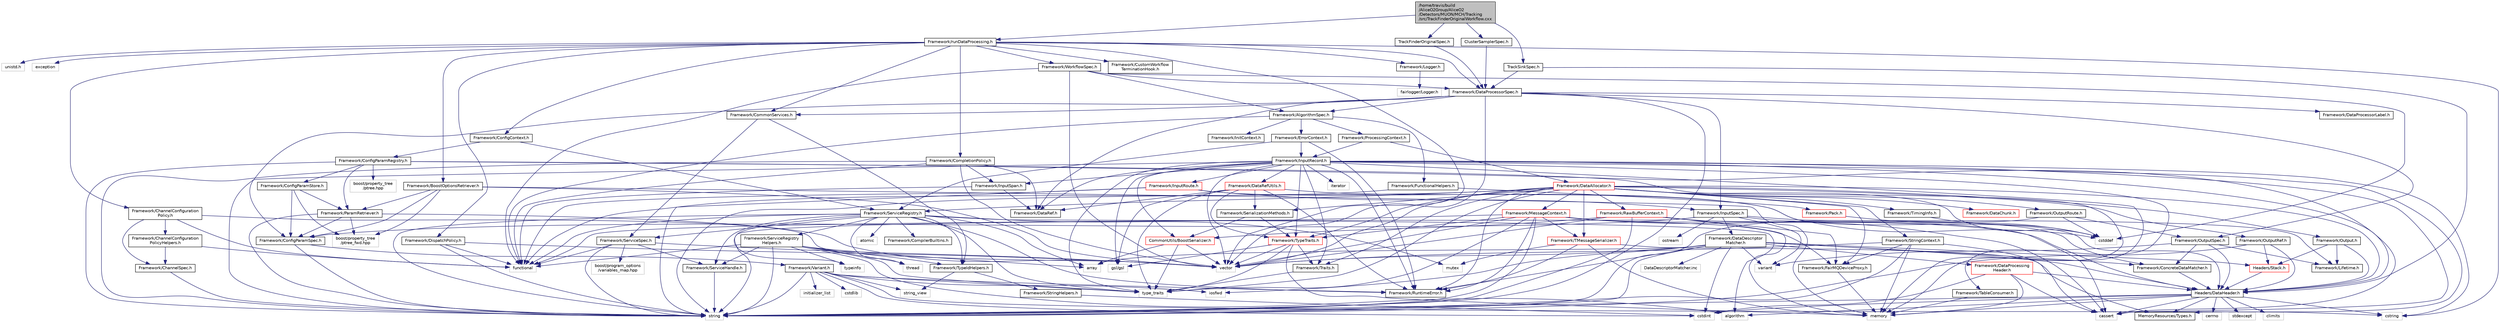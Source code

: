 digraph "/home/travis/build/AliceO2Group/AliceO2/Detectors/MUON/MCH/Tracking/src/TrackFinderOriginalWorkflow.cxx"
{
 // INTERACTIVE_SVG=YES
  bgcolor="transparent";
  edge [fontname="Helvetica",fontsize="10",labelfontname="Helvetica",labelfontsize="10"];
  node [fontname="Helvetica",fontsize="10",shape=record];
  Node0 [label="/home/travis/build\l/AliceO2Group/AliceO2\l/Detectors/MUON/MCH/Tracking\l/src/TrackFinderOriginalWorkflow.cxx",height=0.2,width=0.4,color="black", fillcolor="grey75", style="filled", fontcolor="black"];
  Node0 -> Node1 [color="midnightblue",fontsize="10",style="solid",fontname="Helvetica"];
  Node1 [label="Framework/runDataProcessing.h",height=0.2,width=0.4,color="black",URL="$db/dd0/runDataProcessing_8h.html"];
  Node1 -> Node2 [color="midnightblue",fontsize="10",style="solid",fontname="Helvetica"];
  Node2 [label="Framework/ChannelConfiguration\lPolicy.h",height=0.2,width=0.4,color="black",URL="$dd/d0f/ChannelConfigurationPolicy_8h.html"];
  Node2 -> Node3 [color="midnightblue",fontsize="10",style="solid",fontname="Helvetica"];
  Node3 [label="Framework/ChannelConfiguration\lPolicyHelpers.h",height=0.2,width=0.4,color="black",URL="$d6/d05/ChannelConfigurationPolicyHelpers_8h.html"];
  Node3 -> Node4 [color="midnightblue",fontsize="10",style="solid",fontname="Helvetica"];
  Node4 [label="Framework/ChannelSpec.h",height=0.2,width=0.4,color="black",URL="$d6/d72/ChannelSpec_8h.html"];
  Node4 -> Node5 [color="midnightblue",fontsize="10",style="solid",fontname="Helvetica"];
  Node5 [label="string",height=0.2,width=0.4,color="grey75"];
  Node3 -> Node6 [color="midnightblue",fontsize="10",style="solid",fontname="Helvetica"];
  Node6 [label="functional",height=0.2,width=0.4,color="grey75"];
  Node2 -> Node4 [color="midnightblue",fontsize="10",style="solid",fontname="Helvetica"];
  Node2 -> Node7 [color="midnightblue",fontsize="10",style="solid",fontname="Helvetica"];
  Node7 [label="vector",height=0.2,width=0.4,color="grey75"];
  Node2 -> Node6 [color="midnightblue",fontsize="10",style="solid",fontname="Helvetica"];
  Node1 -> Node8 [color="midnightblue",fontsize="10",style="solid",fontname="Helvetica"];
  Node8 [label="Framework/CompletionPolicy.h",height=0.2,width=0.4,color="black",URL="$df/dd6/CompletionPolicy_8h.html"];
  Node8 -> Node9 [color="midnightblue",fontsize="10",style="solid",fontname="Helvetica"];
  Node9 [label="Framework/DataRef.h",height=0.2,width=0.4,color="black",URL="$d5/dfb/DataRef_8h.html"];
  Node8 -> Node10 [color="midnightblue",fontsize="10",style="solid",fontname="Helvetica"];
  Node10 [label="Framework/InputSpan.h",height=0.2,width=0.4,color="black",URL="$da/d0f/InputSpan_8h.html"];
  Node10 -> Node9 [color="midnightblue",fontsize="10",style="solid",fontname="Helvetica"];
  Node10 -> Node6 [color="midnightblue",fontsize="10",style="solid",fontname="Helvetica"];
  Node8 -> Node6 [color="midnightblue",fontsize="10",style="solid",fontname="Helvetica"];
  Node8 -> Node5 [color="midnightblue",fontsize="10",style="solid",fontname="Helvetica"];
  Node8 -> Node7 [color="midnightblue",fontsize="10",style="solid",fontname="Helvetica"];
  Node1 -> Node11 [color="midnightblue",fontsize="10",style="solid",fontname="Helvetica"];
  Node11 [label="Framework/DispatchPolicy.h",height=0.2,width=0.4,color="black",URL="$da/de6/DispatchPolicy_8h.html"];
  Node11 -> Node6 [color="midnightblue",fontsize="10",style="solid",fontname="Helvetica"];
  Node11 -> Node5 [color="midnightblue",fontsize="10",style="solid",fontname="Helvetica"];
  Node11 -> Node7 [color="midnightblue",fontsize="10",style="solid",fontname="Helvetica"];
  Node1 -> Node12 [color="midnightblue",fontsize="10",style="solid",fontname="Helvetica"];
  Node12 [label="Framework/DataProcessorSpec.h",height=0.2,width=0.4,color="black",URL="$d0/df4/DataProcessorSpec_8h.html"];
  Node12 -> Node13 [color="midnightblue",fontsize="10",style="solid",fontname="Helvetica"];
  Node13 [label="Framework/AlgorithmSpec.h",height=0.2,width=0.4,color="black",URL="$d0/d14/AlgorithmSpec_8h.html"];
  Node13 -> Node14 [color="midnightblue",fontsize="10",style="solid",fontname="Helvetica"];
  Node14 [label="Framework/ProcessingContext.h",height=0.2,width=0.4,color="black",URL="$de/d6a/ProcessingContext_8h.html"];
  Node14 -> Node15 [color="midnightblue",fontsize="10",style="solid",fontname="Helvetica"];
  Node15 [label="Framework/InputRecord.h",height=0.2,width=0.4,color="black",URL="$d6/d5c/InputRecord_8h.html"];
  Node15 -> Node9 [color="midnightblue",fontsize="10",style="solid",fontname="Helvetica"];
  Node15 -> Node16 [color="midnightblue",fontsize="10",style="solid",fontname="Helvetica"];
  Node16 [label="Framework/DataRefUtils.h",height=0.2,width=0.4,color="red",URL="$d5/db8/DataRefUtils_8h.html"];
  Node16 -> Node9 [color="midnightblue",fontsize="10",style="solid",fontname="Helvetica"];
  Node16 -> Node31 [color="midnightblue",fontsize="10",style="solid",fontname="Helvetica"];
  Node31 [label="Framework/SerializationMethods.h",height=0.2,width=0.4,color="black",URL="$d1/d53/SerializationMethods_8h.html",tooltip="Type wrappers for enfording a specific serialization method. "];
  Node31 -> Node32 [color="midnightblue",fontsize="10",style="solid",fontname="Helvetica"];
  Node32 [label="Framework/TypeTraits.h",height=0.2,width=0.4,color="red",URL="$d0/d95/TypeTraits_8h.html"];
  Node32 -> Node33 [color="midnightblue",fontsize="10",style="solid",fontname="Helvetica"];
  Node33 [label="type_traits",height=0.2,width=0.4,color="grey75"];
  Node32 -> Node7 [color="midnightblue",fontsize="10",style="solid",fontname="Helvetica"];
  Node32 -> Node27 [color="midnightblue",fontsize="10",style="solid",fontname="Helvetica"];
  Node27 [label="memory",height=0.2,width=0.4,color="grey75"];
  Node32 -> Node34 [color="midnightblue",fontsize="10",style="solid",fontname="Helvetica"];
  Node34 [label="Framework/Traits.h",height=0.2,width=0.4,color="black",URL="$db/d31/Traits_8h.html"];
  Node34 -> Node33 [color="midnightblue",fontsize="10",style="solid",fontname="Helvetica"];
  Node32 -> Node37 [color="midnightblue",fontsize="10",style="solid",fontname="Helvetica"];
  Node37 [label="gsl/gsl",height=0.2,width=0.4,color="grey75"];
  Node31 -> Node38 [color="midnightblue",fontsize="10",style="solid",fontname="Helvetica"];
  Node38 [label="CommonUtils/BoostSerializer.h",height=0.2,width=0.4,color="red",URL="$d7/d91/BoostSerializer_8h.html",tooltip="Templatised boost serializer/deserializer for containers and base types. "];
  Node38 -> Node33 [color="midnightblue",fontsize="10",style="solid",fontname="Helvetica"];
  Node38 -> Node40 [color="midnightblue",fontsize="10",style="solid",fontname="Helvetica"];
  Node40 [label="array",height=0.2,width=0.4,color="grey75"];
  Node38 -> Node7 [color="midnightblue",fontsize="10",style="solid",fontname="Helvetica"];
  Node16 -> Node32 [color="midnightblue",fontsize="10",style="solid",fontname="Helvetica"];
  Node16 -> Node54 [color="midnightblue",fontsize="10",style="solid",fontname="Helvetica"];
  Node54 [label="Headers/DataHeader.h",height=0.2,width=0.4,color="black",URL="$dc/dcd/DataHeader_8h.html"];
  Node54 -> Node55 [color="midnightblue",fontsize="10",style="solid",fontname="Helvetica"];
  Node55 [label="cstdint",height=0.2,width=0.4,color="grey75"];
  Node54 -> Node27 [color="midnightblue",fontsize="10",style="solid",fontname="Helvetica"];
  Node54 -> Node56 [color="midnightblue",fontsize="10",style="solid",fontname="Helvetica"];
  Node56 [label="cassert",height=0.2,width=0.4,color="grey75"];
  Node54 -> Node57 [color="midnightblue",fontsize="10",style="solid",fontname="Helvetica"];
  Node57 [label="cstring",height=0.2,width=0.4,color="grey75"];
  Node54 -> Node58 [color="midnightblue",fontsize="10",style="solid",fontname="Helvetica"];
  Node58 [label="algorithm",height=0.2,width=0.4,color="grey75"];
  Node54 -> Node59 [color="midnightblue",fontsize="10",style="solid",fontname="Helvetica"];
  Node59 [label="stdexcept",height=0.2,width=0.4,color="grey75"];
  Node54 -> Node5 [color="midnightblue",fontsize="10",style="solid",fontname="Helvetica"];
  Node54 -> Node60 [color="midnightblue",fontsize="10",style="solid",fontname="Helvetica"];
  Node60 [label="climits",height=0.2,width=0.4,color="grey75"];
  Node54 -> Node29 [color="midnightblue",fontsize="10",style="solid",fontname="Helvetica"];
  Node29 [label="MemoryResources/Types.h",height=0.2,width=0.4,color="black",URL="$d7/df8/Types_8h.html"];
  Node54 -> Node61 [color="midnightblue",fontsize="10",style="solid",fontname="Helvetica"];
  Node61 [label="cerrno",height=0.2,width=0.4,color="grey75"];
  Node16 -> Node20 [color="midnightblue",fontsize="10",style="solid",fontname="Helvetica"];
  Node20 [label="Framework/RuntimeError.h",height=0.2,width=0.4,color="black",URL="$d1/d76/RuntimeError_8h.html"];
  Node16 -> Node37 [color="midnightblue",fontsize="10",style="solid",fontname="Helvetica"];
  Node16 -> Node33 [color="midnightblue",fontsize="10",style="solid",fontname="Helvetica"];
  Node15 -> Node92 [color="midnightblue",fontsize="10",style="solid",fontname="Helvetica"];
  Node92 [label="Framework/InputRoute.h",height=0.2,width=0.4,color="red",URL="$d5/d19/InputRoute_8h.html"];
  Node92 -> Node65 [color="midnightblue",fontsize="10",style="solid",fontname="Helvetica"];
  Node65 [label="Framework/InputSpec.h",height=0.2,width=0.4,color="black",URL="$d5/d3f/InputSpec_8h.html"];
  Node65 -> Node62 [color="midnightblue",fontsize="10",style="solid",fontname="Helvetica"];
  Node62 [label="Framework/Lifetime.h",height=0.2,width=0.4,color="black",URL="$dc/dca/Lifetime_8h.html"];
  Node65 -> Node63 [color="midnightblue",fontsize="10",style="solid",fontname="Helvetica"];
  Node63 [label="Framework/ConcreteDataMatcher.h",height=0.2,width=0.4,color="black",URL="$d0/d1b/ConcreteDataMatcher_8h.html"];
  Node63 -> Node54 [color="midnightblue",fontsize="10",style="solid",fontname="Helvetica"];
  Node65 -> Node66 [color="midnightblue",fontsize="10",style="solid",fontname="Helvetica"];
  Node66 [label="Framework/DataDescriptor\lMatcher.h",height=0.2,width=0.4,color="black",URL="$d3/da3/DataDescriptorMatcher_8h.html"];
  Node66 -> Node63 [color="midnightblue",fontsize="10",style="solid",fontname="Helvetica"];
  Node66 -> Node67 [color="midnightblue",fontsize="10",style="solid",fontname="Helvetica"];
  Node67 [label="Framework/DataProcessing\lHeader.h",height=0.2,width=0.4,color="red",URL="$d6/dc9/DataProcessingHeader_8h.html"];
  Node67 -> Node54 [color="midnightblue",fontsize="10",style="solid",fontname="Helvetica"];
  Node67 -> Node55 [color="midnightblue",fontsize="10",style="solid",fontname="Helvetica"];
  Node67 -> Node27 [color="midnightblue",fontsize="10",style="solid",fontname="Helvetica"];
  Node67 -> Node56 [color="midnightblue",fontsize="10",style="solid",fontname="Helvetica"];
  Node66 -> Node20 [color="midnightblue",fontsize="10",style="solid",fontname="Helvetica"];
  Node66 -> Node54 [color="midnightblue",fontsize="10",style="solid",fontname="Helvetica"];
  Node66 -> Node70 [color="midnightblue",fontsize="10",style="solid",fontname="Helvetica"];
  Node70 [label="Headers/Stack.h",height=0.2,width=0.4,color="red",URL="$d4/d00/Headers_2include_2Headers_2Stack_8h.html"];
  Node70 -> Node54 [color="midnightblue",fontsize="10",style="solid",fontname="Helvetica"];
  Node66 -> Node40 [color="midnightblue",fontsize="10",style="solid",fontname="Helvetica"];
  Node66 -> Node55 [color="midnightblue",fontsize="10",style="solid",fontname="Helvetica"];
  Node66 -> Node81 [color="midnightblue",fontsize="10",style="solid",fontname="Helvetica"];
  Node81 [label="iosfwd",height=0.2,width=0.4,color="grey75"];
  Node66 -> Node5 [color="midnightblue",fontsize="10",style="solid",fontname="Helvetica"];
  Node66 -> Node64 [color="midnightblue",fontsize="10",style="solid",fontname="Helvetica"];
  Node64 [label="variant",height=0.2,width=0.4,color="grey75"];
  Node66 -> Node7 [color="midnightblue",fontsize="10",style="solid",fontname="Helvetica"];
  Node66 -> Node82 [color="midnightblue",fontsize="10",style="solid",fontname="Helvetica"];
  Node82 [label="DataDescriptorMatcher.inc",height=0.2,width=0.4,color="grey75"];
  Node65 -> Node83 [color="midnightblue",fontsize="10",style="solid",fontname="Helvetica"];
  Node83 [label="Framework/ConfigParamSpec.h",height=0.2,width=0.4,color="black",URL="$d0/d1c/ConfigParamSpec_8h.html"];
  Node83 -> Node84 [color="midnightblue",fontsize="10",style="solid",fontname="Helvetica"];
  Node84 [label="Framework/Variant.h",height=0.2,width=0.4,color="black",URL="$de/d56/Variant_8h.html"];
  Node84 -> Node20 [color="midnightblue",fontsize="10",style="solid",fontname="Helvetica"];
  Node84 -> Node33 [color="midnightblue",fontsize="10",style="solid",fontname="Helvetica"];
  Node84 -> Node57 [color="midnightblue",fontsize="10",style="solid",fontname="Helvetica"];
  Node84 -> Node55 [color="midnightblue",fontsize="10",style="solid",fontname="Helvetica"];
  Node84 -> Node85 [color="midnightblue",fontsize="10",style="solid",fontname="Helvetica"];
  Node85 [label="cstdlib",height=0.2,width=0.4,color="grey75"];
  Node84 -> Node81 [color="midnightblue",fontsize="10",style="solid",fontname="Helvetica"];
  Node84 -> Node86 [color="midnightblue",fontsize="10",style="solid",fontname="Helvetica"];
  Node86 [label="initializer_list",height=0.2,width=0.4,color="grey75"];
  Node84 -> Node87 [color="midnightblue",fontsize="10",style="solid",fontname="Helvetica"];
  Node87 [label="string_view",height=0.2,width=0.4,color="grey75"];
  Node84 -> Node5 [color="midnightblue",fontsize="10",style="solid",fontname="Helvetica"];
  Node83 -> Node5 [color="midnightblue",fontsize="10",style="solid",fontname="Helvetica"];
  Node65 -> Node5 [color="midnightblue",fontsize="10",style="solid",fontname="Helvetica"];
  Node65 -> Node88 [color="midnightblue",fontsize="10",style="solid",fontname="Helvetica"];
  Node88 [label="ostream",height=0.2,width=0.4,color="grey75"];
  Node65 -> Node64 [color="midnightblue",fontsize="10",style="solid",fontname="Helvetica"];
  Node92 -> Node95 [color="midnightblue",fontsize="10",style="solid",fontname="Helvetica"];
  Node95 [label="cstddef",height=0.2,width=0.4,color="grey75"];
  Node92 -> Node5 [color="midnightblue",fontsize="10",style="solid",fontname="Helvetica"];
  Node92 -> Node6 [color="midnightblue",fontsize="10",style="solid",fontname="Helvetica"];
  Node15 -> Node32 [color="midnightblue",fontsize="10",style="solid",fontname="Helvetica"];
  Node15 -> Node10 [color="midnightblue",fontsize="10",style="solid",fontname="Helvetica"];
  Node15 -> Node96 [color="midnightblue",fontsize="10",style="solid",fontname="Helvetica"];
  Node96 [label="Framework/TableConsumer.h",height=0.2,width=0.4,color="black",URL="$dc/d03/TableConsumer_8h.html"];
  Node96 -> Node27 [color="midnightblue",fontsize="10",style="solid",fontname="Helvetica"];
  Node15 -> Node34 [color="midnightblue",fontsize="10",style="solid",fontname="Helvetica"];
  Node15 -> Node20 [color="midnightblue",fontsize="10",style="solid",fontname="Helvetica"];
  Node15 -> Node29 [color="midnightblue",fontsize="10",style="solid",fontname="Helvetica"];
  Node15 -> Node54 [color="midnightblue",fontsize="10",style="solid",fontname="Helvetica"];
  Node15 -> Node38 [color="midnightblue",fontsize="10",style="solid",fontname="Helvetica"];
  Node15 -> Node37 [color="midnightblue",fontsize="10",style="solid",fontname="Helvetica"];
  Node15 -> Node97 [color="midnightblue",fontsize="10",style="solid",fontname="Helvetica"];
  Node97 [label="iterator",height=0.2,width=0.4,color="grey75"];
  Node15 -> Node5 [color="midnightblue",fontsize="10",style="solid",fontname="Helvetica"];
  Node15 -> Node7 [color="midnightblue",fontsize="10",style="solid",fontname="Helvetica"];
  Node15 -> Node57 [color="midnightblue",fontsize="10",style="solid",fontname="Helvetica"];
  Node15 -> Node56 [color="midnightblue",fontsize="10",style="solid",fontname="Helvetica"];
  Node15 -> Node27 [color="midnightblue",fontsize="10",style="solid",fontname="Helvetica"];
  Node15 -> Node33 [color="midnightblue",fontsize="10",style="solid",fontname="Helvetica"];
  Node14 -> Node98 [color="midnightblue",fontsize="10",style="solid",fontname="Helvetica"];
  Node98 [label="Framework/DataAllocator.h",height=0.2,width=0.4,color="red",URL="$d1/d28/DataAllocator_8h.html"];
  Node98 -> Node99 [color="midnightblue",fontsize="10",style="solid",fontname="Helvetica"];
  Node99 [label="Framework/MessageContext.h",height=0.2,width=0.4,color="red",URL="$dc/dc4/MessageContext_8h.html"];
  Node99 -> Node101 [color="midnightblue",fontsize="10",style="solid",fontname="Helvetica"];
  Node101 [label="Framework/FairMQDeviceProxy.h",height=0.2,width=0.4,color="black",URL="$d8/d71/FairMQDeviceProxy_8h.html"];
  Node101 -> Node27 [color="midnightblue",fontsize="10",style="solid",fontname="Helvetica"];
  Node99 -> Node20 [color="midnightblue",fontsize="10",style="solid",fontname="Helvetica"];
  Node99 -> Node18 [color="midnightblue",fontsize="10",style="solid",fontname="Helvetica"];
  Node18 [label="Framework/TMessageSerializer.h",height=0.2,width=0.4,color="red",URL="$d8/d3c/TMessageSerializer_8h.html"];
  Node18 -> Node20 [color="midnightblue",fontsize="10",style="solid",fontname="Helvetica"];
  Node18 -> Node27 [color="midnightblue",fontsize="10",style="solid",fontname="Helvetica"];
  Node18 -> Node28 [color="midnightblue",fontsize="10",style="solid",fontname="Helvetica"];
  Node28 [label="mutex",height=0.2,width=0.4,color="grey75"];
  Node18 -> Node29 [color="midnightblue",fontsize="10",style="solid",fontname="Helvetica"];
  Node99 -> Node32 [color="midnightblue",fontsize="10",style="solid",fontname="Helvetica"];
  Node99 -> Node54 [color="midnightblue",fontsize="10",style="solid",fontname="Helvetica"];
  Node99 -> Node56 [color="midnightblue",fontsize="10",style="solid",fontname="Helvetica"];
  Node99 -> Node6 [color="midnightblue",fontsize="10",style="solid",fontname="Helvetica"];
  Node99 -> Node5 [color="midnightblue",fontsize="10",style="solid",fontname="Helvetica"];
  Node99 -> Node33 [color="midnightblue",fontsize="10",style="solid",fontname="Helvetica"];
  Node99 -> Node7 [color="midnightblue",fontsize="10",style="solid",fontname="Helvetica"];
  Node98 -> Node103 [color="midnightblue",fontsize="10",style="solid",fontname="Helvetica"];
  Node103 [label="Framework/StringContext.h",height=0.2,width=0.4,color="black",URL="$dd/df6/StringContext_8h.html"];
  Node103 -> Node101 [color="midnightblue",fontsize="10",style="solid",fontname="Helvetica"];
  Node103 -> Node7 [color="midnightblue",fontsize="10",style="solid",fontname="Helvetica"];
  Node103 -> Node56 [color="midnightblue",fontsize="10",style="solid",fontname="Helvetica"];
  Node103 -> Node5 [color="midnightblue",fontsize="10",style="solid",fontname="Helvetica"];
  Node103 -> Node27 [color="midnightblue",fontsize="10",style="solid",fontname="Helvetica"];
  Node98 -> Node104 [color="midnightblue",fontsize="10",style="solid",fontname="Helvetica"];
  Node104 [label="Framework/RawBufferContext.h",height=0.2,width=0.4,color="red",URL="$d8/d25/RawBufferContext_8h.html",tooltip=" "];
  Node104 -> Node101 [color="midnightblue",fontsize="10",style="solid",fontname="Helvetica"];
  Node104 -> Node38 [color="midnightblue",fontsize="10",style="solid",fontname="Helvetica"];
  Node104 -> Node7 [color="midnightblue",fontsize="10",style="solid",fontname="Helvetica"];
  Node104 -> Node56 [color="midnightblue",fontsize="10",style="solid",fontname="Helvetica"];
  Node104 -> Node5 [color="midnightblue",fontsize="10",style="solid",fontname="Helvetica"];
  Node104 -> Node27 [color="midnightblue",fontsize="10",style="solid",fontname="Helvetica"];
  Node98 -> Node89 [color="midnightblue",fontsize="10",style="solid",fontname="Helvetica"];
  Node89 [label="Framework/Output.h",height=0.2,width=0.4,color="black",URL="$d3/ddf/Output_8h.html"];
  Node89 -> Node54 [color="midnightblue",fontsize="10",style="solid",fontname="Helvetica"];
  Node89 -> Node62 [color="midnightblue",fontsize="10",style="solid",fontname="Helvetica"];
  Node89 -> Node70 [color="midnightblue",fontsize="10",style="solid",fontname="Helvetica"];
  Node98 -> Node106 [color="midnightblue",fontsize="10",style="solid",fontname="Helvetica"];
  Node106 [label="Framework/OutputRef.h",height=0.2,width=0.4,color="black",URL="$d6/d5a/OutputRef_8h.html"];
  Node106 -> Node54 [color="midnightblue",fontsize="10",style="solid",fontname="Helvetica"];
  Node106 -> Node70 [color="midnightblue",fontsize="10",style="solid",fontname="Helvetica"];
  Node106 -> Node5 [color="midnightblue",fontsize="10",style="solid",fontname="Helvetica"];
  Node98 -> Node107 [color="midnightblue",fontsize="10",style="solid",fontname="Helvetica"];
  Node107 [label="Framework/OutputRoute.h",height=0.2,width=0.4,color="black",URL="$d6/df4/OutputRoute_8h.html"];
  Node107 -> Node53 [color="midnightblue",fontsize="10",style="solid",fontname="Helvetica"];
  Node53 [label="Framework/OutputSpec.h",height=0.2,width=0.4,color="black",URL="$db/d2d/OutputSpec_8h.html"];
  Node53 -> Node54 [color="midnightblue",fontsize="10",style="solid",fontname="Helvetica"];
  Node53 -> Node62 [color="midnightblue",fontsize="10",style="solid",fontname="Helvetica"];
  Node53 -> Node63 [color="midnightblue",fontsize="10",style="solid",fontname="Helvetica"];
  Node53 -> Node64 [color="midnightblue",fontsize="10",style="solid",fontname="Helvetica"];
  Node107 -> Node95 [color="midnightblue",fontsize="10",style="solid",fontname="Helvetica"];
  Node107 -> Node5 [color="midnightblue",fontsize="10",style="solid",fontname="Helvetica"];
  Node98 -> Node108 [color="midnightblue",fontsize="10",style="solid",fontname="Helvetica"];
  Node108 [label="Framework/DataChunk.h",height=0.2,width=0.4,color="red",URL="$d7/d31/DataChunk_8h.html"];
  Node98 -> Node101 [color="midnightblue",fontsize="10",style="solid",fontname="Helvetica"];
  Node98 -> Node109 [color="midnightblue",fontsize="10",style="solid",fontname="Helvetica"];
  Node109 [label="Framework/TimingInfo.h",height=0.2,width=0.4,color="black",URL="$da/d2b/TimingInfo_8h.html"];
  Node109 -> Node95 [color="midnightblue",fontsize="10",style="solid",fontname="Helvetica"];
  Node98 -> Node18 [color="midnightblue",fontsize="10",style="solid",fontname="Helvetica"];
  Node98 -> Node32 [color="midnightblue",fontsize="10",style="solid",fontname="Helvetica"];
  Node98 -> Node34 [color="midnightblue",fontsize="10",style="solid",fontname="Helvetica"];
  Node98 -> Node31 [color="midnightblue",fontsize="10",style="solid",fontname="Helvetica"];
  Node98 -> Node110 [color="midnightblue",fontsize="10",style="solid",fontname="Helvetica"];
  Node110 [label="Framework/ServiceRegistry.h",height=0.2,width=0.4,color="black",URL="$d8/d17/ServiceRegistry_8h.html"];
  Node110 -> Node111 [color="midnightblue",fontsize="10",style="solid",fontname="Helvetica"];
  Node111 [label="Framework/ServiceHandle.h",height=0.2,width=0.4,color="black",URL="$d3/d28/ServiceHandle_8h.html"];
  Node111 -> Node5 [color="midnightblue",fontsize="10",style="solid",fontname="Helvetica"];
  Node110 -> Node112 [color="midnightblue",fontsize="10",style="solid",fontname="Helvetica"];
  Node112 [label="Framework/ServiceSpec.h",height=0.2,width=0.4,color="black",URL="$d4/d61/ServiceSpec_8h.html"];
  Node112 -> Node111 [color="midnightblue",fontsize="10",style="solid",fontname="Helvetica"];
  Node112 -> Node6 [color="midnightblue",fontsize="10",style="solid",fontname="Helvetica"];
  Node112 -> Node5 [color="midnightblue",fontsize="10",style="solid",fontname="Helvetica"];
  Node112 -> Node7 [color="midnightblue",fontsize="10",style="solid",fontname="Helvetica"];
  Node112 -> Node113 [color="midnightblue",fontsize="10",style="solid",fontname="Helvetica"];
  Node113 [label="boost/program_options\l/variables_map.hpp",height=0.2,width=0.4,color="grey75"];
  Node110 -> Node114 [color="midnightblue",fontsize="10",style="solid",fontname="Helvetica"];
  Node114 [label="Framework/ServiceRegistry\lHelpers.h",height=0.2,width=0.4,color="black",URL="$d0/d6d/ServiceRegistryHelpers_8h.html"];
  Node114 -> Node111 [color="midnightblue",fontsize="10",style="solid",fontname="Helvetica"];
  Node114 -> Node115 [color="midnightblue",fontsize="10",style="solid",fontname="Helvetica"];
  Node115 [label="Framework/TypeIdHelpers.h",height=0.2,width=0.4,color="black",URL="$d2/d9a/TypeIdHelpers_8h.html"];
  Node115 -> Node87 [color="midnightblue",fontsize="10",style="solid",fontname="Helvetica"];
  Node115 -> Node116 [color="midnightblue",fontsize="10",style="solid",fontname="Helvetica"];
  Node116 [label="Framework/StringHelpers.h",height=0.2,width=0.4,color="black",URL="$db/dff/StringHelpers_8h.html"];
  Node116 -> Node55 [color="midnightblue",fontsize="10",style="solid",fontname="Helvetica"];
  Node114 -> Node58 [color="midnightblue",fontsize="10",style="solid",fontname="Helvetica"];
  Node114 -> Node40 [color="midnightblue",fontsize="10",style="solid",fontname="Helvetica"];
  Node114 -> Node6 [color="midnightblue",fontsize="10",style="solid",fontname="Helvetica"];
  Node114 -> Node5 [color="midnightblue",fontsize="10",style="solid",fontname="Helvetica"];
  Node114 -> Node33 [color="midnightblue",fontsize="10",style="solid",fontname="Helvetica"];
  Node114 -> Node117 [color="midnightblue",fontsize="10",style="solid",fontname="Helvetica"];
  Node117 [label="typeinfo",height=0.2,width=0.4,color="grey75"];
  Node114 -> Node118 [color="midnightblue",fontsize="10",style="solid",fontname="Helvetica"];
  Node118 [label="thread",height=0.2,width=0.4,color="grey75"];
  Node110 -> Node119 [color="midnightblue",fontsize="10",style="solid",fontname="Helvetica"];
  Node119 [label="Framework/CompilerBuiltins.h",height=0.2,width=0.4,color="black",URL="$d9/de8/CompilerBuiltins_8h.html"];
  Node110 -> Node115 [color="midnightblue",fontsize="10",style="solid",fontname="Helvetica"];
  Node110 -> Node20 [color="midnightblue",fontsize="10",style="solid",fontname="Helvetica"];
  Node110 -> Node58 [color="midnightblue",fontsize="10",style="solid",fontname="Helvetica"];
  Node110 -> Node40 [color="midnightblue",fontsize="10",style="solid",fontname="Helvetica"];
  Node110 -> Node6 [color="midnightblue",fontsize="10",style="solid",fontname="Helvetica"];
  Node110 -> Node5 [color="midnightblue",fontsize="10",style="solid",fontname="Helvetica"];
  Node110 -> Node33 [color="midnightblue",fontsize="10",style="solid",fontname="Helvetica"];
  Node110 -> Node117 [color="midnightblue",fontsize="10",style="solid",fontname="Helvetica"];
  Node110 -> Node118 [color="midnightblue",fontsize="10",style="solid",fontname="Helvetica"];
  Node110 -> Node120 [color="midnightblue",fontsize="10",style="solid",fontname="Helvetica"];
  Node120 [label="atomic",height=0.2,width=0.4,color="grey75"];
  Node110 -> Node28 [color="midnightblue",fontsize="10",style="solid",fontname="Helvetica"];
  Node98 -> Node20 [color="midnightblue",fontsize="10",style="solid",fontname="Helvetica"];
  Node98 -> Node54 [color="midnightblue",fontsize="10",style="solid",fontname="Helvetica"];
  Node98 -> Node7 [color="midnightblue",fontsize="10",style="solid",fontname="Helvetica"];
  Node98 -> Node5 [color="midnightblue",fontsize="10",style="solid",fontname="Helvetica"];
  Node98 -> Node33 [color="midnightblue",fontsize="10",style="solid",fontname="Helvetica"];
  Node98 -> Node95 [color="midnightblue",fontsize="10",style="solid",fontname="Helvetica"];
  Node13 -> Node121 [color="midnightblue",fontsize="10",style="solid",fontname="Helvetica"];
  Node121 [label="Framework/ErrorContext.h",height=0.2,width=0.4,color="black",URL="$d7/dad/ErrorContext_8h.html"];
  Node121 -> Node15 [color="midnightblue",fontsize="10",style="solid",fontname="Helvetica"];
  Node121 -> Node110 [color="midnightblue",fontsize="10",style="solid",fontname="Helvetica"];
  Node121 -> Node20 [color="midnightblue",fontsize="10",style="solid",fontname="Helvetica"];
  Node13 -> Node122 [color="midnightblue",fontsize="10",style="solid",fontname="Helvetica"];
  Node122 [label="Framework/InitContext.h",height=0.2,width=0.4,color="black",URL="$d4/d2b/InitContext_8h.html"];
  Node13 -> Node123 [color="midnightblue",fontsize="10",style="solid",fontname="Helvetica"];
  Node123 [label="Framework/FunctionalHelpers.h",height=0.2,width=0.4,color="black",URL="$de/d9b/FunctionalHelpers_8h.html"];
  Node123 -> Node124 [color="midnightblue",fontsize="10",style="solid",fontname="Helvetica"];
  Node124 [label="Framework/Pack.h",height=0.2,width=0.4,color="red",URL="$dd/dce/Pack_8h.html"];
  Node124 -> Node95 [color="midnightblue",fontsize="10",style="solid",fontname="Helvetica"];
  Node123 -> Node6 [color="midnightblue",fontsize="10",style="solid",fontname="Helvetica"];
  Node13 -> Node6 [color="midnightblue",fontsize="10",style="solid",fontname="Helvetica"];
  Node12 -> Node83 [color="midnightblue",fontsize="10",style="solid",fontname="Helvetica"];
  Node12 -> Node125 [color="midnightblue",fontsize="10",style="solid",fontname="Helvetica"];
  Node125 [label="Framework/DataProcessorLabel.h",height=0.2,width=0.4,color="black",URL="$d1/df2/DataProcessorLabel_8h.html"];
  Node12 -> Node9 [color="midnightblue",fontsize="10",style="solid",fontname="Helvetica"];
  Node12 -> Node65 [color="midnightblue",fontsize="10",style="solid",fontname="Helvetica"];
  Node12 -> Node53 [color="midnightblue",fontsize="10",style="solid",fontname="Helvetica"];
  Node12 -> Node126 [color="midnightblue",fontsize="10",style="solid",fontname="Helvetica"];
  Node126 [label="Framework/CommonServices.h",height=0.2,width=0.4,color="black",URL="$d8/d02/CommonServices_8h.html"];
  Node126 -> Node112 [color="midnightblue",fontsize="10",style="solid",fontname="Helvetica"];
  Node126 -> Node115 [color="midnightblue",fontsize="10",style="solid",fontname="Helvetica"];
  Node12 -> Node5 [color="midnightblue",fontsize="10",style="solid",fontname="Helvetica"];
  Node12 -> Node7 [color="midnightblue",fontsize="10",style="solid",fontname="Helvetica"];
  Node1 -> Node127 [color="midnightblue",fontsize="10",style="solid",fontname="Helvetica"];
  Node127 [label="Framework/WorkflowSpec.h",height=0.2,width=0.4,color="black",URL="$df/da1/WorkflowSpec_8h.html"];
  Node127 -> Node12 [color="midnightblue",fontsize="10",style="solid",fontname="Helvetica"];
  Node127 -> Node13 [color="midnightblue",fontsize="10",style="solid",fontname="Helvetica"];
  Node127 -> Node7 [color="midnightblue",fontsize="10",style="solid",fontname="Helvetica"];
  Node127 -> Node6 [color="midnightblue",fontsize="10",style="solid",fontname="Helvetica"];
  Node127 -> Node95 [color="midnightblue",fontsize="10",style="solid",fontname="Helvetica"];
  Node1 -> Node128 [color="midnightblue",fontsize="10",style="solid",fontname="Helvetica"];
  Node128 [label="Framework/ConfigContext.h",height=0.2,width=0.4,color="black",URL="$d7/d2e/ConfigContext_8h.html"];
  Node128 -> Node129 [color="midnightblue",fontsize="10",style="solid",fontname="Helvetica"];
  Node129 [label="Framework/ConfigParamRegistry.h",height=0.2,width=0.4,color="black",URL="$de/dc6/ConfigParamRegistry_8h.html"];
  Node129 -> Node130 [color="midnightblue",fontsize="10",style="solid",fontname="Helvetica"];
  Node130 [label="Framework/ParamRetriever.h",height=0.2,width=0.4,color="black",URL="$df/d72/ParamRetriever_8h.html"];
  Node130 -> Node83 [color="midnightblue",fontsize="10",style="solid",fontname="Helvetica"];
  Node130 -> Node131 [color="midnightblue",fontsize="10",style="solid",fontname="Helvetica"];
  Node131 [label="boost/property_tree\l/ptree_fwd.hpp",height=0.2,width=0.4,color="grey75"];
  Node130 -> Node5 [color="midnightblue",fontsize="10",style="solid",fontname="Helvetica"];
  Node130 -> Node7 [color="midnightblue",fontsize="10",style="solid",fontname="Helvetica"];
  Node129 -> Node132 [color="midnightblue",fontsize="10",style="solid",fontname="Helvetica"];
  Node132 [label="Framework/ConfigParamStore.h",height=0.2,width=0.4,color="black",URL="$dd/daf/ConfigParamStore_8h.html"];
  Node132 -> Node130 [color="midnightblue",fontsize="10",style="solid",fontname="Helvetica"];
  Node132 -> Node83 [color="midnightblue",fontsize="10",style="solid",fontname="Helvetica"];
  Node132 -> Node131 [color="midnightblue",fontsize="10",style="solid",fontname="Helvetica"];
  Node129 -> Node133 [color="midnightblue",fontsize="10",style="solid",fontname="Helvetica"];
  Node133 [label="boost/property_tree\l/ptree.hpp",height=0.2,width=0.4,color="grey75"];
  Node129 -> Node27 [color="midnightblue",fontsize="10",style="solid",fontname="Helvetica"];
  Node129 -> Node5 [color="midnightblue",fontsize="10",style="solid",fontname="Helvetica"];
  Node129 -> Node56 [color="midnightblue",fontsize="10",style="solid",fontname="Helvetica"];
  Node128 -> Node110 [color="midnightblue",fontsize="10",style="solid",fontname="Helvetica"];
  Node1 -> Node134 [color="midnightblue",fontsize="10",style="solid",fontname="Helvetica"];
  Node134 [label="Framework/BoostOptionsRetriever.h",height=0.2,width=0.4,color="black",URL="$d3/d7e/BoostOptionsRetriever_8h.html"];
  Node134 -> Node83 [color="midnightblue",fontsize="10",style="solid",fontname="Helvetica"];
  Node134 -> Node130 [color="midnightblue",fontsize="10",style="solid",fontname="Helvetica"];
  Node134 -> Node131 [color="midnightblue",fontsize="10",style="solid",fontname="Helvetica"];
  Node134 -> Node27 [color="midnightblue",fontsize="10",style="solid",fontname="Helvetica"];
  Node134 -> Node7 [color="midnightblue",fontsize="10",style="solid",fontname="Helvetica"];
  Node1 -> Node135 [color="midnightblue",fontsize="10",style="solid",fontname="Helvetica"];
  Node135 [label="Framework/CustomWorkflow\lTerminationHook.h",height=0.2,width=0.4,color="black",URL="$da/def/CustomWorkflowTerminationHook_8h.html"];
  Node1 -> Node126 [color="midnightblue",fontsize="10",style="solid",fontname="Helvetica"];
  Node1 -> Node136 [color="midnightblue",fontsize="10",style="solid",fontname="Helvetica"];
  Node136 [label="Framework/Logger.h",height=0.2,width=0.4,color="black",URL="$dd/da4/Logger_8h.html"];
  Node136 -> Node137 [color="midnightblue",fontsize="10",style="solid",fontname="Helvetica"];
  Node137 [label="fairlogger/Logger.h",height=0.2,width=0.4,color="grey75"];
  Node1 -> Node138 [color="midnightblue",fontsize="10",style="solid",fontname="Helvetica"];
  Node138 [label="unistd.h",height=0.2,width=0.4,color="grey75"];
  Node1 -> Node7 [color="midnightblue",fontsize="10",style="solid",fontname="Helvetica"];
  Node1 -> Node57 [color="midnightblue",fontsize="10",style="solid",fontname="Helvetica"];
  Node1 -> Node139 [color="midnightblue",fontsize="10",style="solid",fontname="Helvetica"];
  Node139 [label="exception",height=0.2,width=0.4,color="grey75"];
  Node0 -> Node140 [color="midnightblue",fontsize="10",style="solid",fontname="Helvetica"];
  Node140 [label="ClusterSamplerSpec.h",height=0.2,width=0.4,color="black",URL="$df/d48/ClusterSamplerSpec_8h.html",tooltip="Definition of a data processor to read and send clusters. "];
  Node140 -> Node12 [color="midnightblue",fontsize="10",style="solid",fontname="Helvetica"];
  Node0 -> Node141 [color="midnightblue",fontsize="10",style="solid",fontname="Helvetica"];
  Node141 [label="TrackFinderOriginalSpec.h",height=0.2,width=0.4,color="black",URL="$d8/d3a/TrackFinderOriginalSpec_8h.html",tooltip="Definition of a data processor to read clusters, reconstruct tracks and send them. "];
  Node141 -> Node12 [color="midnightblue",fontsize="10",style="solid",fontname="Helvetica"];
  Node0 -> Node142 [color="midnightblue",fontsize="10",style="solid",fontname="Helvetica"];
  Node142 [label="TrackSinkSpec.h",height=0.2,width=0.4,color="black",URL="$db/db1/TrackSinkSpec_8h.html",tooltip="Definition of a data processor to print the tracks. "];
  Node142 -> Node12 [color="midnightblue",fontsize="10",style="solid",fontname="Helvetica"];
  Node142 -> Node54 [color="midnightblue",fontsize="10",style="solid",fontname="Helvetica"];
}
